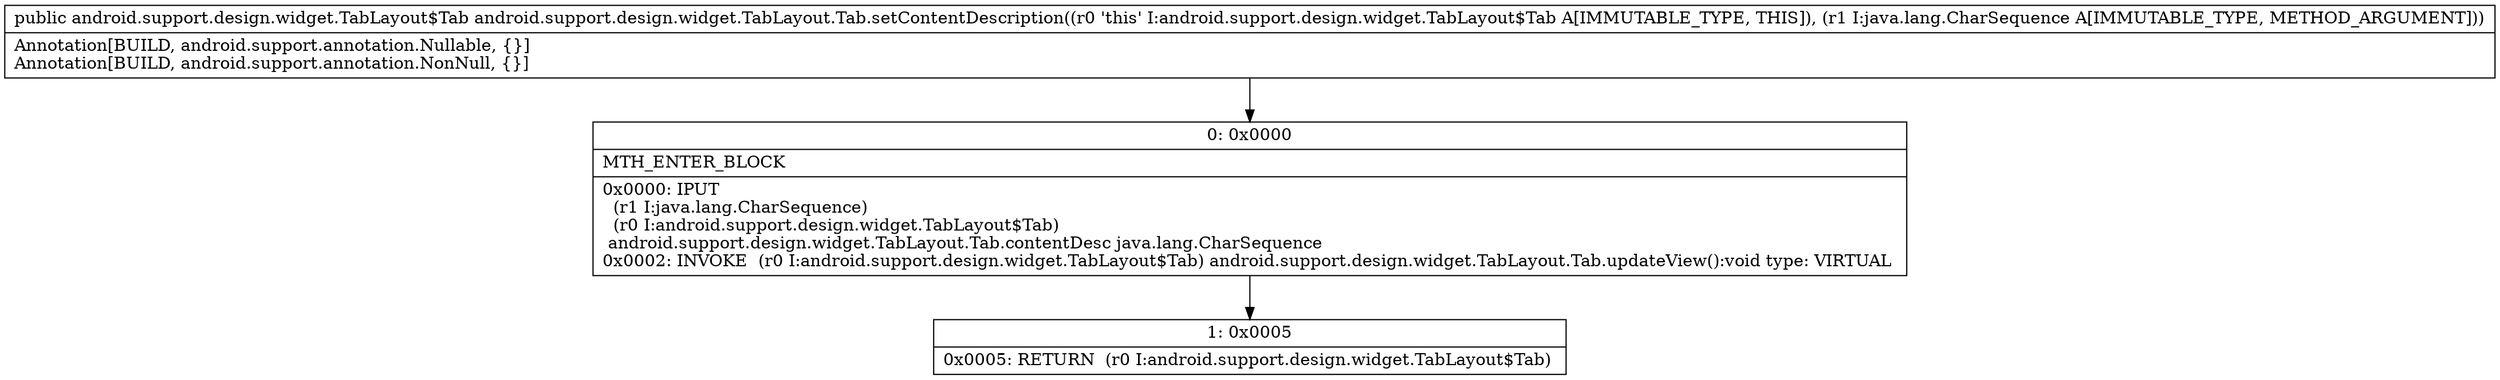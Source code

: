 digraph "CFG forandroid.support.design.widget.TabLayout.Tab.setContentDescription(Ljava\/lang\/CharSequence;)Landroid\/support\/design\/widget\/TabLayout$Tab;" {
Node_0 [shape=record,label="{0\:\ 0x0000|MTH_ENTER_BLOCK\l|0x0000: IPUT  \l  (r1 I:java.lang.CharSequence)\l  (r0 I:android.support.design.widget.TabLayout$Tab)\l android.support.design.widget.TabLayout.Tab.contentDesc java.lang.CharSequence \l0x0002: INVOKE  (r0 I:android.support.design.widget.TabLayout$Tab) android.support.design.widget.TabLayout.Tab.updateView():void type: VIRTUAL \l}"];
Node_1 [shape=record,label="{1\:\ 0x0005|0x0005: RETURN  (r0 I:android.support.design.widget.TabLayout$Tab) \l}"];
MethodNode[shape=record,label="{public android.support.design.widget.TabLayout$Tab android.support.design.widget.TabLayout.Tab.setContentDescription((r0 'this' I:android.support.design.widget.TabLayout$Tab A[IMMUTABLE_TYPE, THIS]), (r1 I:java.lang.CharSequence A[IMMUTABLE_TYPE, METHOD_ARGUMENT]))  | Annotation[BUILD, android.support.annotation.Nullable, \{\}]\lAnnotation[BUILD, android.support.annotation.NonNull, \{\}]\l}"];
MethodNode -> Node_0;
Node_0 -> Node_1;
}

